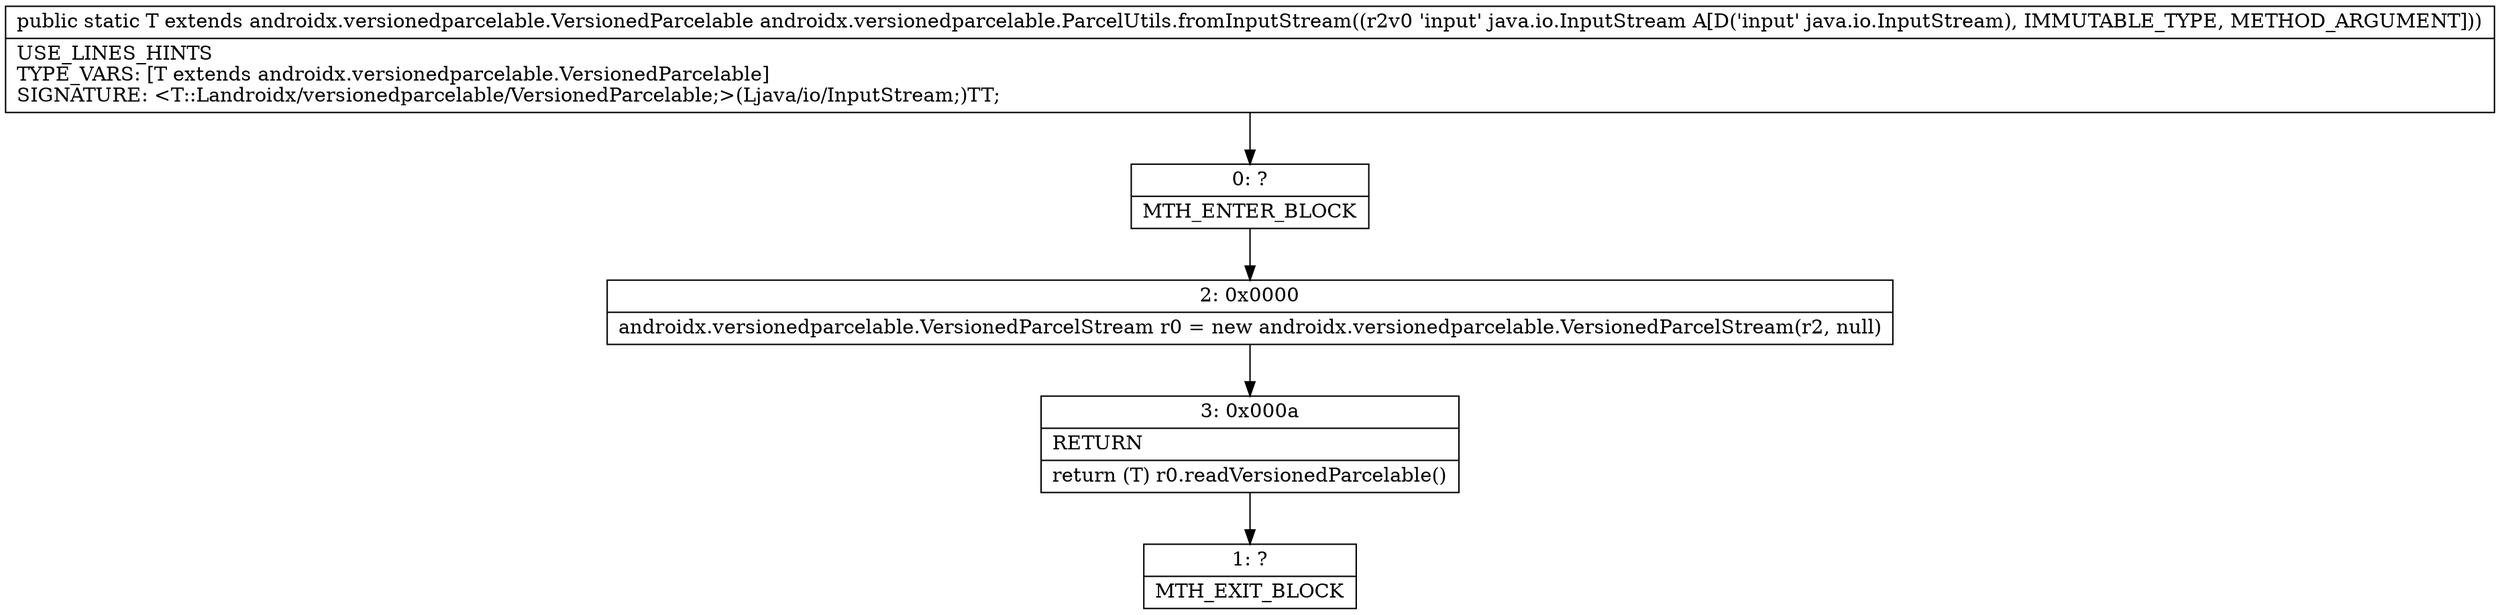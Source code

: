 digraph "CFG forandroidx.versionedparcelable.ParcelUtils.fromInputStream(Ljava\/io\/InputStream;)Landroidx\/versionedparcelable\/VersionedParcelable;" {
Node_0 [shape=record,label="{0\:\ ?|MTH_ENTER_BLOCK\l}"];
Node_2 [shape=record,label="{2\:\ 0x0000|androidx.versionedparcelable.VersionedParcelStream r0 = new androidx.versionedparcelable.VersionedParcelStream(r2, null)\l}"];
Node_3 [shape=record,label="{3\:\ 0x000a|RETURN\l|return (T) r0.readVersionedParcelable()\l}"];
Node_1 [shape=record,label="{1\:\ ?|MTH_EXIT_BLOCK\l}"];
MethodNode[shape=record,label="{public static T extends androidx.versionedparcelable.VersionedParcelable androidx.versionedparcelable.ParcelUtils.fromInputStream((r2v0 'input' java.io.InputStream A[D('input' java.io.InputStream), IMMUTABLE_TYPE, METHOD_ARGUMENT]))  | USE_LINES_HINTS\lTYPE_VARS: [T extends androidx.versionedparcelable.VersionedParcelable]\lSIGNATURE: \<T::Landroidx\/versionedparcelable\/VersionedParcelable;\>(Ljava\/io\/InputStream;)TT;\l}"];
MethodNode -> Node_0;Node_0 -> Node_2;
Node_2 -> Node_3;
Node_3 -> Node_1;
}

